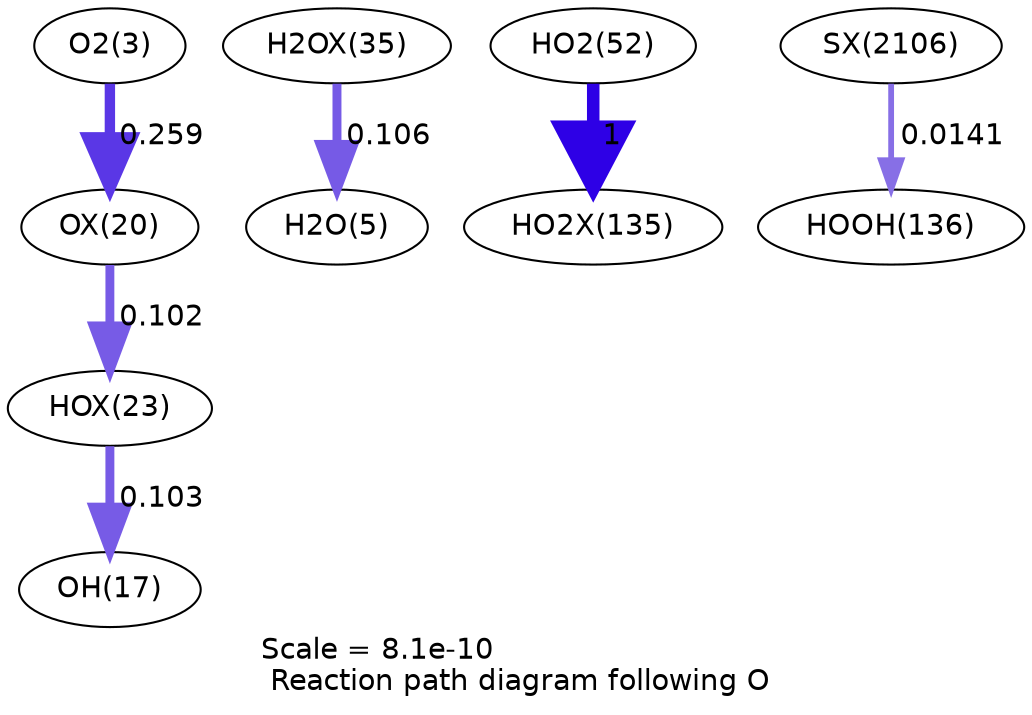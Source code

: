 digraph reaction_paths {
center=1;
s5 -> s47[fontname="Helvetica", penwidth=4.98, arrowsize=2.49, color="0.7, 0.759, 0.9"
, label=" 0.259"];
s47 -> s50[fontname="Helvetica", penwidth=4.27, arrowsize=2.14, color="0.7, 0.602, 0.9"
, label=" 0.102"];
s50 -> s19[fontname="Helvetica", penwidth=4.29, arrowsize=2.14, color="0.7, 0.603, 0.9"
, label=" 0.103"];
s54 -> s7[fontname="Helvetica", penwidth=4.3, arrowsize=2.15, color="0.7, 0.606, 0.9"
, label=" 0.106"];
s21 -> s68[fontname="Helvetica", penwidth=6, arrowsize=3, color="0.7, 1.5, 0.9"
, label=" 1"];
s113 -> s24[fontname="Helvetica", penwidth=2.78, arrowsize=1.39, color="0.7, 0.514, 0.9"
, label=" 0.0141"];
s5 [ fontname="Helvetica", label="O2(3)"];
s7 [ fontname="Helvetica", label="H2O(5)"];
s19 [ fontname="Helvetica", label="OH(17)"];
s21 [ fontname="Helvetica", label="HO2(52)"];
s24 [ fontname="Helvetica", label="HOOH(136)"];
s47 [ fontname="Helvetica", label="OX(20)"];
s50 [ fontname="Helvetica", label="HOX(23)"];
s54 [ fontname="Helvetica", label="H2OX(35)"];
s68 [ fontname="Helvetica", label="HO2X(135)"];
s113 [ fontname="Helvetica", label="SX(2106)"];
 label = "Scale = 8.1e-10\l Reaction path diagram following O";
 fontname = "Helvetica";
}
